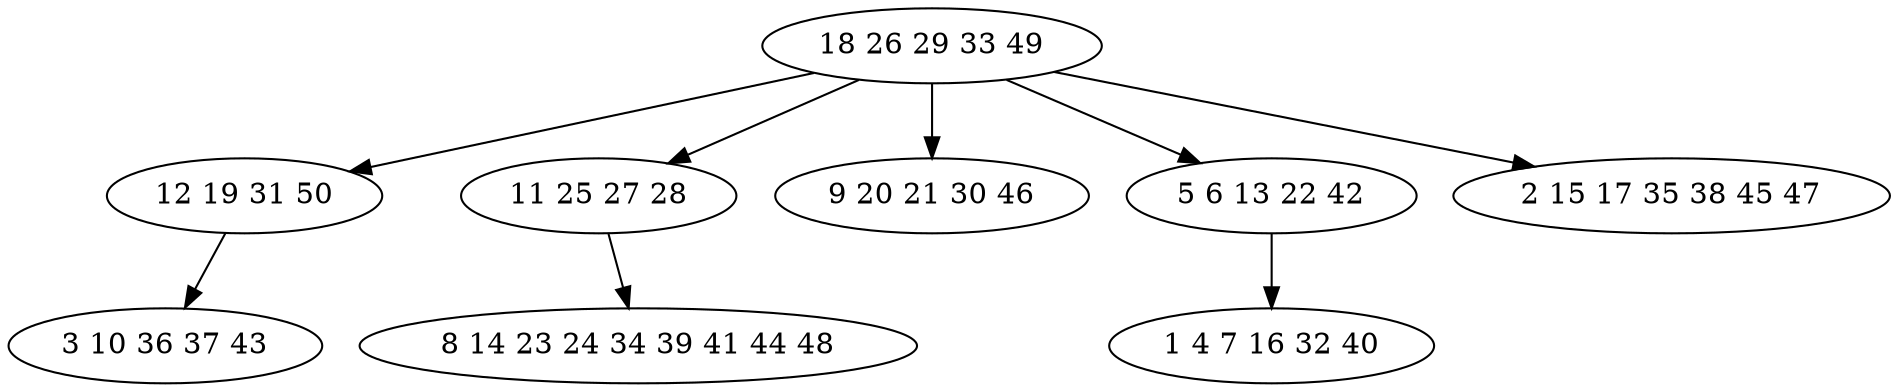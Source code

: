 digraph true_tree {
	"0" -> "1"
	"0" -> "2"
	"0" -> "3"
	"1" -> "4"
	"2" -> "5"
	"0" -> "6"
	"6" -> "7"
	"0" -> "8"
	"0" [label="18 26 29 33 49"];
	"1" [label="12 19 31 50"];
	"2" [label="11 25 27 28"];
	"3" [label="9 20 21 30 46"];
	"4" [label="3 10 36 37 43"];
	"5" [label="8 14 23 24 34 39 41 44 48"];
	"6" [label="5 6 13 22 42"];
	"7" [label="1 4 7 16 32 40"];
	"8" [label="2 15 17 35 38 45 47"];
}
